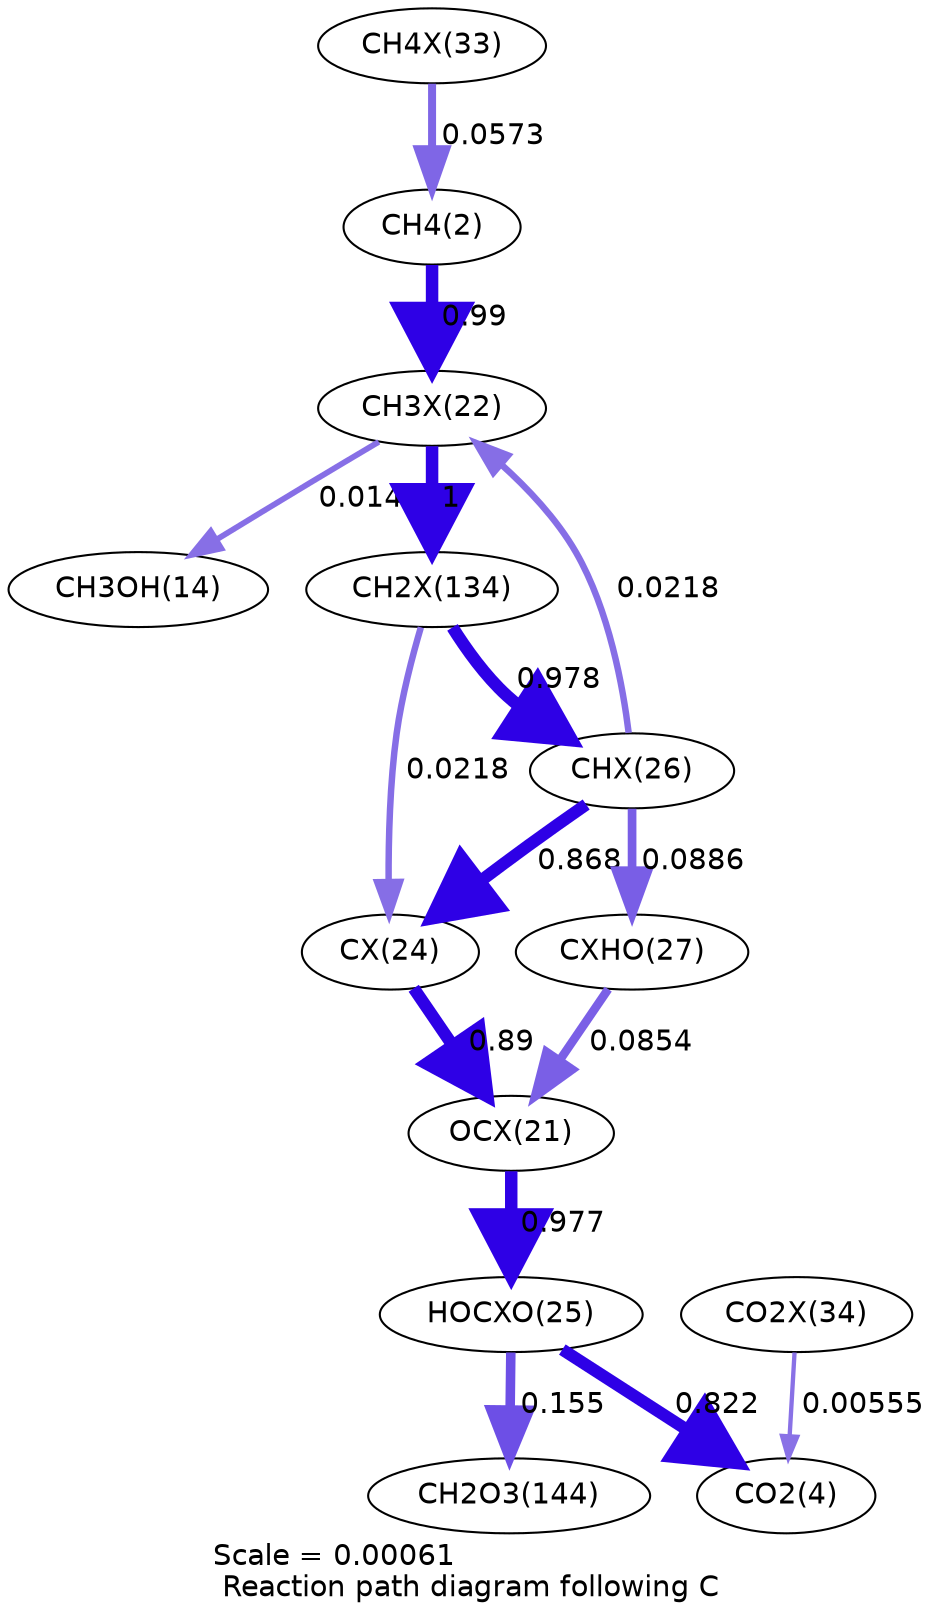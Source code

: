 digraph reaction_paths {
center=1;
s34 -> s4[fontname="Helvetica", penwidth=3.84, arrowsize=1.92, color="0.7, 0.557, 0.9"
, label=" 0.0573"];
s4 -> s28[fontname="Helvetica", penwidth=5.99, arrowsize=3, color="0.7, 1.49, 0.9"
, label=" 0.99"];
s28 -> s16[fontname="Helvetica", penwidth=2.78, arrowsize=1.39, color="0.7, 0.514, 0.9"
, label=" 0.0141"];
s28 -> s44[fontname="Helvetica", penwidth=6, arrowsize=3, color="0.7, 1.5, 0.9"
, label=" 1"];
s32 -> s28[fontname="Helvetica", penwidth=3.11, arrowsize=1.56, color="0.7, 0.522, 0.9"
, label=" 0.0218"];
s44 -> s32[fontname="Helvetica", penwidth=5.98, arrowsize=2.99, color="0.7, 1.48, 0.9"
, label=" 0.978"];
s44 -> s30[fontname="Helvetica", penwidth=3.11, arrowsize=1.56, color="0.7, 0.522, 0.9"
, label=" 0.0218"];
s32 -> s33[fontname="Helvetica", penwidth=4.17, arrowsize=2.09, color="0.7, 0.589, 0.9"
, label=" 0.0886"];
s32 -> s30[fontname="Helvetica", penwidth=5.89, arrowsize=2.95, color="0.7, 1.37, 0.9"
, label=" 0.868"];
s33 -> s27[fontname="Helvetica", penwidth=4.14, arrowsize=2.07, color="0.7, 0.585, 0.9"
, label=" 0.0854"];
s27 -> s31[fontname="Helvetica", penwidth=5.98, arrowsize=2.99, color="0.7, 1.48, 0.9"
, label=" 0.977"];
s30 -> s27[fontname="Helvetica", penwidth=5.91, arrowsize=2.96, color="0.7, 1.39, 0.9"
, label=" 0.89"];
s31 -> s6[fontname="Helvetica", penwidth=5.85, arrowsize=2.93, color="0.7, 1.32, 0.9"
, label=" 0.822"];
s35 -> s6[fontname="Helvetica", penwidth=2.08, arrowsize=1.04, color="0.7, 0.506, 0.9"
, label=" 0.00555"];
s31 -> s22[fontname="Helvetica", penwidth=4.59, arrowsize=2.3, color="0.7, 0.655, 0.9"
, label=" 0.155"];
s4 [ fontname="Helvetica", label="CH4(2)"];
s6 [ fontname="Helvetica", label="CO2(4)"];
s16 [ fontname="Helvetica", label="CH3OH(14)"];
s22 [ fontname="Helvetica", label="CH2O3(144)"];
s27 [ fontname="Helvetica", label="OCX(21)"];
s28 [ fontname="Helvetica", label="CH3X(22)"];
s30 [ fontname="Helvetica", label="CX(24)"];
s31 [ fontname="Helvetica", label="HOCXO(25)"];
s32 [ fontname="Helvetica", label="CHX(26)"];
s33 [ fontname="Helvetica", label="CXHO(27)"];
s34 [ fontname="Helvetica", label="CH4X(33)"];
s35 [ fontname="Helvetica", label="CO2X(34)"];
s44 [ fontname="Helvetica", label="CH2X(134)"];
 label = "Scale = 0.00061\l Reaction path diagram following C";
 fontname = "Helvetica";
}
